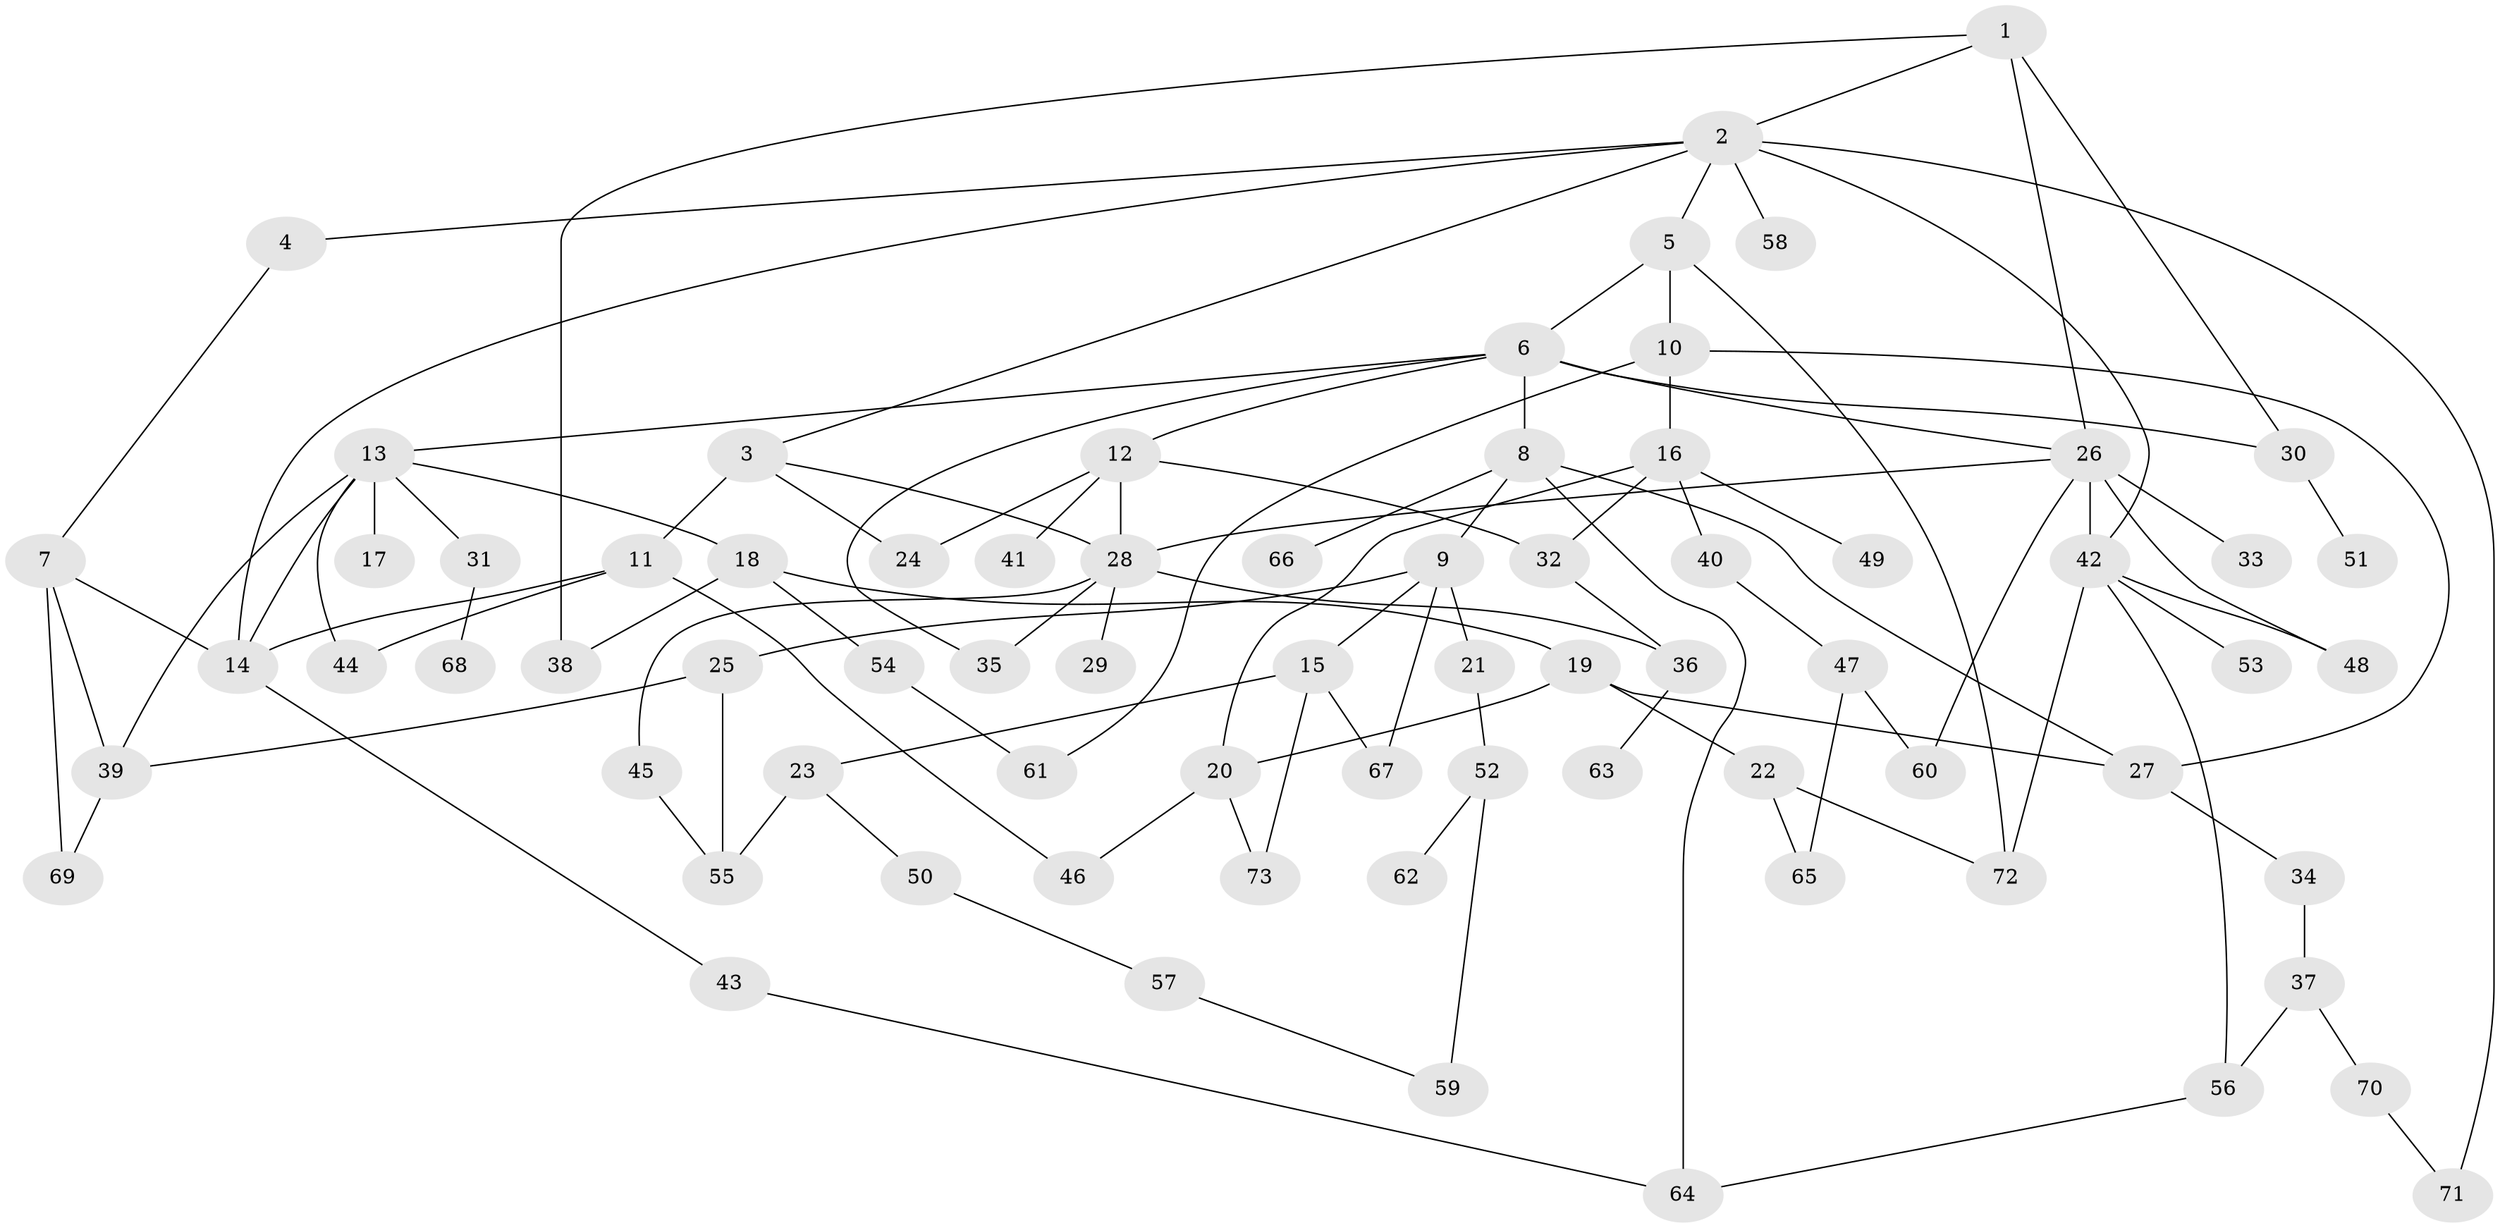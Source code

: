 // coarse degree distribution, {4: 0.22727272727272727, 9: 0.022727272727272728, 6: 0.09090909090909091, 2: 0.18181818181818182, 7: 0.09090909090909091, 3: 0.1590909090909091, 5: 0.022727272727272728, 1: 0.20454545454545456}
// Generated by graph-tools (version 1.1) at 2025/41/03/06/25 10:41:28]
// undirected, 73 vertices, 108 edges
graph export_dot {
graph [start="1"]
  node [color=gray90,style=filled];
  1;
  2;
  3;
  4;
  5;
  6;
  7;
  8;
  9;
  10;
  11;
  12;
  13;
  14;
  15;
  16;
  17;
  18;
  19;
  20;
  21;
  22;
  23;
  24;
  25;
  26;
  27;
  28;
  29;
  30;
  31;
  32;
  33;
  34;
  35;
  36;
  37;
  38;
  39;
  40;
  41;
  42;
  43;
  44;
  45;
  46;
  47;
  48;
  49;
  50;
  51;
  52;
  53;
  54;
  55;
  56;
  57;
  58;
  59;
  60;
  61;
  62;
  63;
  64;
  65;
  66;
  67;
  68;
  69;
  70;
  71;
  72;
  73;
  1 -- 2;
  1 -- 26;
  1 -- 38;
  1 -- 30;
  2 -- 3;
  2 -- 4;
  2 -- 5;
  2 -- 14;
  2 -- 42;
  2 -- 58;
  2 -- 71;
  3 -- 11;
  3 -- 28;
  3 -- 24;
  4 -- 7;
  5 -- 6;
  5 -- 10;
  5 -- 72;
  6 -- 8;
  6 -- 12;
  6 -- 13;
  6 -- 30;
  6 -- 35;
  6 -- 26;
  7 -- 69;
  7 -- 14;
  7 -- 39;
  8 -- 9;
  8 -- 66;
  8 -- 27;
  8 -- 64;
  9 -- 15;
  9 -- 21;
  9 -- 25;
  9 -- 67;
  10 -- 16;
  10 -- 27;
  10 -- 61;
  11 -- 14;
  11 -- 44;
  11 -- 46;
  12 -- 24;
  12 -- 41;
  12 -- 28;
  12 -- 32;
  13 -- 17;
  13 -- 18;
  13 -- 31;
  13 -- 39;
  13 -- 44;
  13 -- 14;
  14 -- 43;
  15 -- 23;
  15 -- 67;
  15 -- 73;
  16 -- 32;
  16 -- 40;
  16 -- 49;
  16 -- 20;
  18 -- 19;
  18 -- 54;
  18 -- 38;
  19 -- 20;
  19 -- 22;
  19 -- 27;
  20 -- 46;
  20 -- 73;
  21 -- 52;
  22 -- 65;
  22 -- 72;
  23 -- 50;
  23 -- 55;
  25 -- 55;
  25 -- 39;
  26 -- 28;
  26 -- 33;
  26 -- 42;
  26 -- 60;
  26 -- 48;
  27 -- 34;
  28 -- 29;
  28 -- 35;
  28 -- 45;
  28 -- 36;
  30 -- 51;
  31 -- 68;
  32 -- 36;
  34 -- 37;
  36 -- 63;
  37 -- 56;
  37 -- 70;
  39 -- 69;
  40 -- 47;
  42 -- 48;
  42 -- 53;
  42 -- 72;
  42 -- 56;
  43 -- 64;
  45 -- 55;
  47 -- 60;
  47 -- 65;
  50 -- 57;
  52 -- 62;
  52 -- 59;
  54 -- 61;
  56 -- 64;
  57 -- 59;
  70 -- 71;
}
